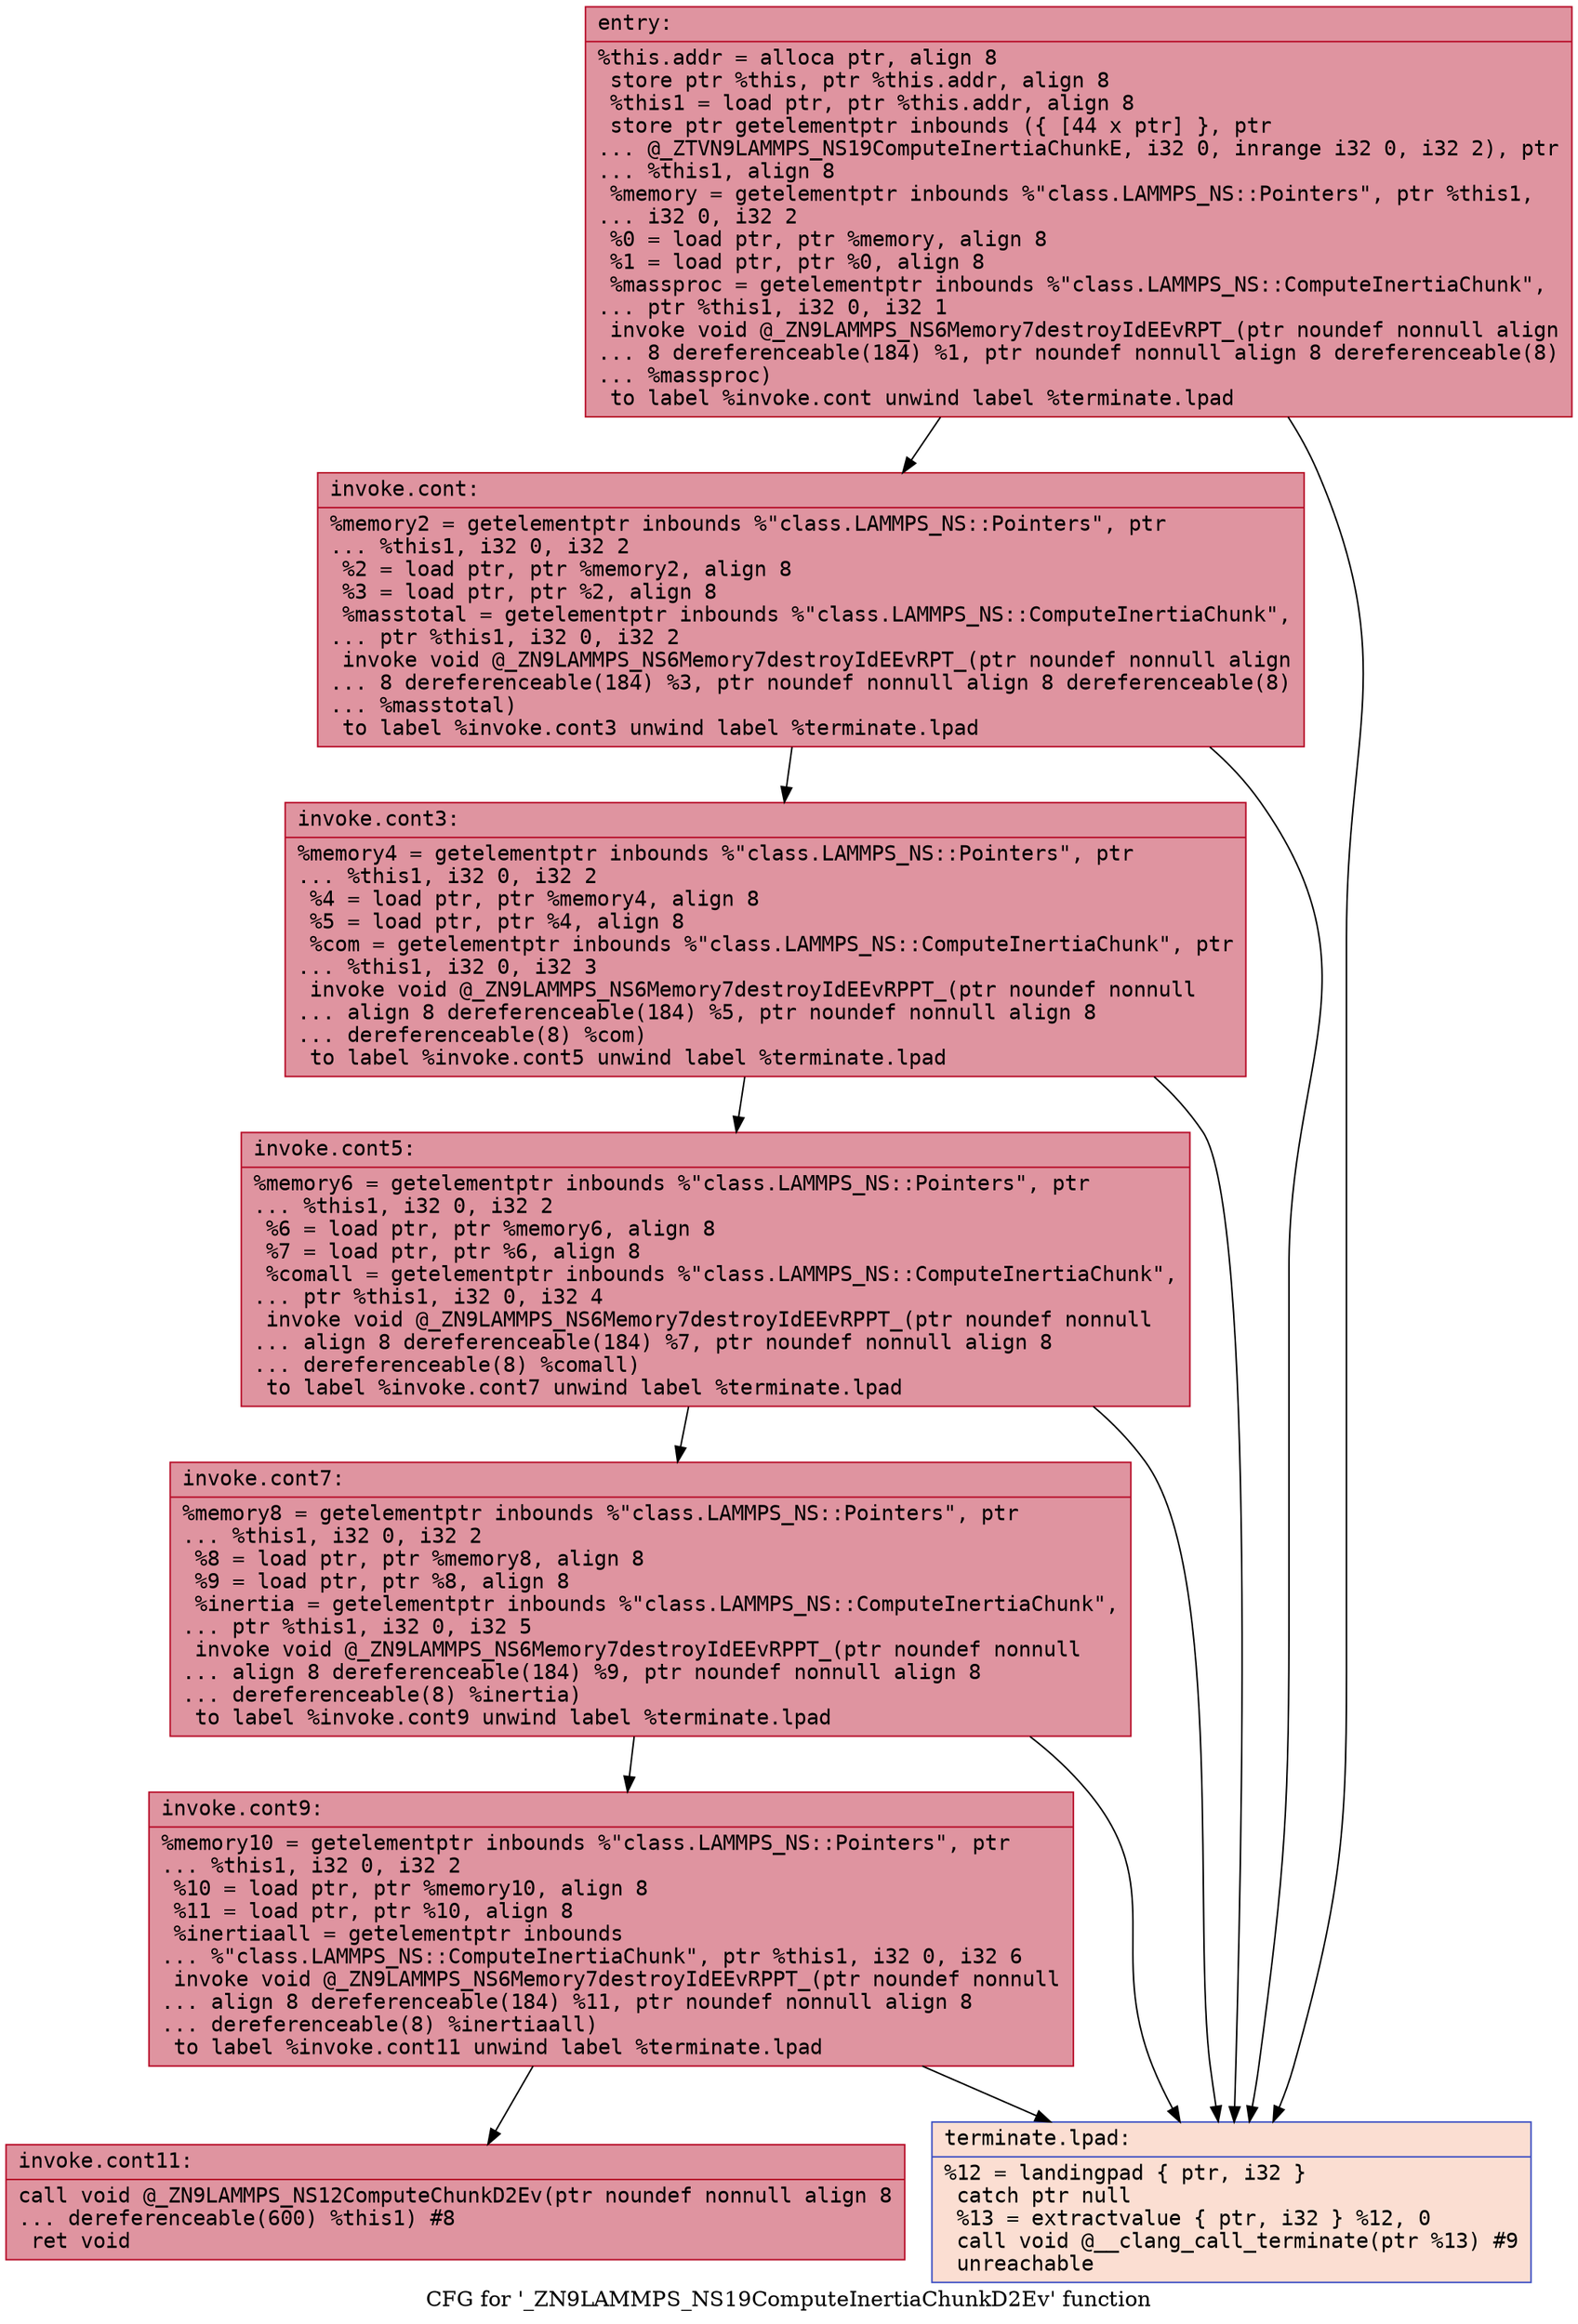 digraph "CFG for '_ZN9LAMMPS_NS19ComputeInertiaChunkD2Ev' function" {
	label="CFG for '_ZN9LAMMPS_NS19ComputeInertiaChunkD2Ev' function";

	Node0x5646cd9b0730 [shape=record,color="#b70d28ff", style=filled, fillcolor="#b70d2870" fontname="Courier",label="{entry:\l|  %this.addr = alloca ptr, align 8\l  store ptr %this, ptr %this.addr, align 8\l  %this1 = load ptr, ptr %this.addr, align 8\l  store ptr getelementptr inbounds (\{ [44 x ptr] \}, ptr\l... @_ZTVN9LAMMPS_NS19ComputeInertiaChunkE, i32 0, inrange i32 0, i32 2), ptr\l... %this1, align 8\l  %memory = getelementptr inbounds %\"class.LAMMPS_NS::Pointers\", ptr %this1,\l... i32 0, i32 2\l  %0 = load ptr, ptr %memory, align 8\l  %1 = load ptr, ptr %0, align 8\l  %massproc = getelementptr inbounds %\"class.LAMMPS_NS::ComputeInertiaChunk\",\l... ptr %this1, i32 0, i32 1\l  invoke void @_ZN9LAMMPS_NS6Memory7destroyIdEEvRPT_(ptr noundef nonnull align\l... 8 dereferenceable(184) %1, ptr noundef nonnull align 8 dereferenceable(8)\l... %massproc)\l          to label %invoke.cont unwind label %terminate.lpad\l}"];
	Node0x5646cd9b0730 -> Node0x5646cd9b0b90[tooltip="entry -> invoke.cont\nProbability 100.00%" ];
	Node0x5646cd9b0730 -> Node0x5646cd9b0c10[tooltip="entry -> terminate.lpad\nProbability 0.00%" ];
	Node0x5646cd9b0b90 [shape=record,color="#b70d28ff", style=filled, fillcolor="#b70d2870" fontname="Courier",label="{invoke.cont:\l|  %memory2 = getelementptr inbounds %\"class.LAMMPS_NS::Pointers\", ptr\l... %this1, i32 0, i32 2\l  %2 = load ptr, ptr %memory2, align 8\l  %3 = load ptr, ptr %2, align 8\l  %masstotal = getelementptr inbounds %\"class.LAMMPS_NS::ComputeInertiaChunk\",\l... ptr %this1, i32 0, i32 2\l  invoke void @_ZN9LAMMPS_NS6Memory7destroyIdEEvRPT_(ptr noundef nonnull align\l... 8 dereferenceable(184) %3, ptr noundef nonnull align 8 dereferenceable(8)\l... %masstotal)\l          to label %invoke.cont3 unwind label %terminate.lpad\l}"];
	Node0x5646cd9b0b90 -> Node0x5646cd9b10d0[tooltip="invoke.cont -> invoke.cont3\nProbability 100.00%" ];
	Node0x5646cd9b0b90 -> Node0x5646cd9b0c10[tooltip="invoke.cont -> terminate.lpad\nProbability 0.00%" ];
	Node0x5646cd9b10d0 [shape=record,color="#b70d28ff", style=filled, fillcolor="#b70d2870" fontname="Courier",label="{invoke.cont3:\l|  %memory4 = getelementptr inbounds %\"class.LAMMPS_NS::Pointers\", ptr\l... %this1, i32 0, i32 2\l  %4 = load ptr, ptr %memory4, align 8\l  %5 = load ptr, ptr %4, align 8\l  %com = getelementptr inbounds %\"class.LAMMPS_NS::ComputeInertiaChunk\", ptr\l... %this1, i32 0, i32 3\l  invoke void @_ZN9LAMMPS_NS6Memory7destroyIdEEvRPPT_(ptr noundef nonnull\l... align 8 dereferenceable(184) %5, ptr noundef nonnull align 8\l... dereferenceable(8) %com)\l          to label %invoke.cont5 unwind label %terminate.lpad\l}"];
	Node0x5646cd9b10d0 -> Node0x5646cd9b1710[tooltip="invoke.cont3 -> invoke.cont5\nProbability 100.00%" ];
	Node0x5646cd9b10d0 -> Node0x5646cd9b0c10[tooltip="invoke.cont3 -> terminate.lpad\nProbability 0.00%" ];
	Node0x5646cd9b1710 [shape=record,color="#b70d28ff", style=filled, fillcolor="#b70d2870" fontname="Courier",label="{invoke.cont5:\l|  %memory6 = getelementptr inbounds %\"class.LAMMPS_NS::Pointers\", ptr\l... %this1, i32 0, i32 2\l  %6 = load ptr, ptr %memory6, align 8\l  %7 = load ptr, ptr %6, align 8\l  %comall = getelementptr inbounds %\"class.LAMMPS_NS::ComputeInertiaChunk\",\l... ptr %this1, i32 0, i32 4\l  invoke void @_ZN9LAMMPS_NS6Memory7destroyIdEEvRPPT_(ptr noundef nonnull\l... align 8 dereferenceable(184) %7, ptr noundef nonnull align 8\l... dereferenceable(8) %comall)\l          to label %invoke.cont7 unwind label %terminate.lpad\l}"];
	Node0x5646cd9b1710 -> Node0x5646cd9b1ba0[tooltip="invoke.cont5 -> invoke.cont7\nProbability 100.00%" ];
	Node0x5646cd9b1710 -> Node0x5646cd9b0c10[tooltip="invoke.cont5 -> terminate.lpad\nProbability 0.00%" ];
	Node0x5646cd9b1ba0 [shape=record,color="#b70d28ff", style=filled, fillcolor="#b70d2870" fontname="Courier",label="{invoke.cont7:\l|  %memory8 = getelementptr inbounds %\"class.LAMMPS_NS::Pointers\", ptr\l... %this1, i32 0, i32 2\l  %8 = load ptr, ptr %memory8, align 8\l  %9 = load ptr, ptr %8, align 8\l  %inertia = getelementptr inbounds %\"class.LAMMPS_NS::ComputeInertiaChunk\",\l... ptr %this1, i32 0, i32 5\l  invoke void @_ZN9LAMMPS_NS6Memory7destroyIdEEvRPPT_(ptr noundef nonnull\l... align 8 dereferenceable(184) %9, ptr noundef nonnull align 8\l... dereferenceable(8) %inertia)\l          to label %invoke.cont9 unwind label %terminate.lpad\l}"];
	Node0x5646cd9b1ba0 -> Node0x5646cd9b2030[tooltip="invoke.cont7 -> invoke.cont9\nProbability 100.00%" ];
	Node0x5646cd9b1ba0 -> Node0x5646cd9b0c10[tooltip="invoke.cont7 -> terminate.lpad\nProbability 0.00%" ];
	Node0x5646cd9b2030 [shape=record,color="#b70d28ff", style=filled, fillcolor="#b70d2870" fontname="Courier",label="{invoke.cont9:\l|  %memory10 = getelementptr inbounds %\"class.LAMMPS_NS::Pointers\", ptr\l... %this1, i32 0, i32 2\l  %10 = load ptr, ptr %memory10, align 8\l  %11 = load ptr, ptr %10, align 8\l  %inertiaall = getelementptr inbounds\l... %\"class.LAMMPS_NS::ComputeInertiaChunk\", ptr %this1, i32 0, i32 6\l  invoke void @_ZN9LAMMPS_NS6Memory7destroyIdEEvRPPT_(ptr noundef nonnull\l... align 8 dereferenceable(184) %11, ptr noundef nonnull align 8\l... dereferenceable(8) %inertiaall)\l          to label %invoke.cont11 unwind label %terminate.lpad\l}"];
	Node0x5646cd9b2030 -> Node0x5646cd9b24f0[tooltip="invoke.cont9 -> invoke.cont11\nProbability 100.00%" ];
	Node0x5646cd9b2030 -> Node0x5646cd9b0c10[tooltip="invoke.cont9 -> terminate.lpad\nProbability 0.00%" ];
	Node0x5646cd9b24f0 [shape=record,color="#b70d28ff", style=filled, fillcolor="#b70d2870" fontname="Courier",label="{invoke.cont11:\l|  call void @_ZN9LAMMPS_NS12ComputeChunkD2Ev(ptr noundef nonnull align 8\l... dereferenceable(600) %this1) #8\l  ret void\l}"];
	Node0x5646cd9b0c10 [shape=record,color="#3d50c3ff", style=filled, fillcolor="#f7b59970" fontname="Courier",label="{terminate.lpad:\l|  %12 = landingpad \{ ptr, i32 \}\l          catch ptr null\l  %13 = extractvalue \{ ptr, i32 \} %12, 0\l  call void @__clang_call_terminate(ptr %13) #9\l  unreachable\l}"];
}
